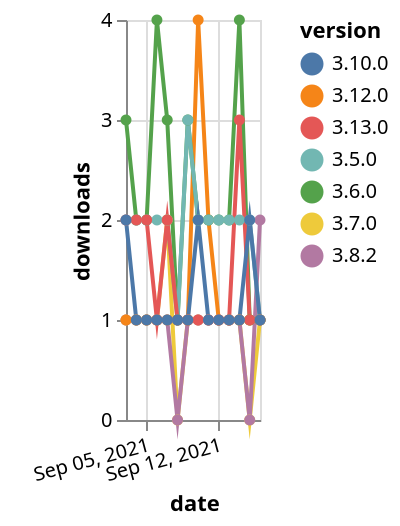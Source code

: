 {"$schema": "https://vega.github.io/schema/vega-lite/v5.json", "description": "A simple bar chart with embedded data.", "data": {"values": [{"date": "2021-09-03", "total": 321, "delta": 1, "version": "3.7.0"}, {"date": "2021-09-04", "total": 322, "delta": 1, "version": "3.7.0"}, {"date": "2021-09-05", "total": 323, "delta": 1, "version": "3.7.0"}, {"date": "2021-09-06", "total": 324, "delta": 1, "version": "3.7.0"}, {"date": "2021-09-07", "total": 326, "delta": 2, "version": "3.7.0"}, {"date": "2021-09-08", "total": 326, "delta": 0, "version": "3.7.0"}, {"date": "2021-09-09", "total": 327, "delta": 1, "version": "3.7.0"}, {"date": "2021-09-10", "total": 328, "delta": 1, "version": "3.7.0"}, {"date": "2021-09-11", "total": 329, "delta": 1, "version": "3.7.0"}, {"date": "2021-09-12", "total": 330, "delta": 1, "version": "3.7.0"}, {"date": "2021-09-13", "total": 331, "delta": 1, "version": "3.7.0"}, {"date": "2021-09-14", "total": 332, "delta": 1, "version": "3.7.0"}, {"date": "2021-09-15", "total": 332, "delta": 0, "version": "3.7.0"}, {"date": "2021-09-16", "total": 333, "delta": 1, "version": "3.7.0"}, {"date": "2021-09-03", "total": 218, "delta": 1, "version": "3.8.2"}, {"date": "2021-09-04", "total": 219, "delta": 1, "version": "3.8.2"}, {"date": "2021-09-05", "total": 220, "delta": 1, "version": "3.8.2"}, {"date": "2021-09-06", "total": 221, "delta": 1, "version": "3.8.2"}, {"date": "2021-09-07", "total": 222, "delta": 1, "version": "3.8.2"}, {"date": "2021-09-08", "total": 222, "delta": 0, "version": "3.8.2"}, {"date": "2021-09-09", "total": 223, "delta": 1, "version": "3.8.2"}, {"date": "2021-09-10", "total": 224, "delta": 1, "version": "3.8.2"}, {"date": "2021-09-11", "total": 225, "delta": 1, "version": "3.8.2"}, {"date": "2021-09-12", "total": 226, "delta": 1, "version": "3.8.2"}, {"date": "2021-09-13", "total": 227, "delta": 1, "version": "3.8.2"}, {"date": "2021-09-14", "total": 228, "delta": 1, "version": "3.8.2"}, {"date": "2021-09-15", "total": 228, "delta": 0, "version": "3.8.2"}, {"date": "2021-09-16", "total": 230, "delta": 2, "version": "3.8.2"}, {"date": "2021-09-03", "total": 201, "delta": 1, "version": "3.12.0"}, {"date": "2021-09-04", "total": 202, "delta": 1, "version": "3.12.0"}, {"date": "2021-09-05", "total": 203, "delta": 1, "version": "3.12.0"}, {"date": "2021-09-06", "total": 204, "delta": 1, "version": "3.12.0"}, {"date": "2021-09-07", "total": 205, "delta": 1, "version": "3.12.0"}, {"date": "2021-09-08", "total": 206, "delta": 1, "version": "3.12.0"}, {"date": "2021-09-09", "total": 207, "delta": 1, "version": "3.12.0"}, {"date": "2021-09-10", "total": 211, "delta": 4, "version": "3.12.0"}, {"date": "2021-09-11", "total": 213, "delta": 2, "version": "3.12.0"}, {"date": "2021-09-12", "total": 214, "delta": 1, "version": "3.12.0"}, {"date": "2021-09-13", "total": 215, "delta": 1, "version": "3.12.0"}, {"date": "2021-09-14", "total": 216, "delta": 1, "version": "3.12.0"}, {"date": "2021-09-15", "total": 217, "delta": 1, "version": "3.12.0"}, {"date": "2021-09-16", "total": 218, "delta": 1, "version": "3.12.0"}, {"date": "2021-09-03", "total": 2465, "delta": 3, "version": "3.6.0"}, {"date": "2021-09-04", "total": 2467, "delta": 2, "version": "3.6.0"}, {"date": "2021-09-05", "total": 2469, "delta": 2, "version": "3.6.0"}, {"date": "2021-09-06", "total": 2473, "delta": 4, "version": "3.6.0"}, {"date": "2021-09-07", "total": 2476, "delta": 3, "version": "3.6.0"}, {"date": "2021-09-08", "total": 2477, "delta": 1, "version": "3.6.0"}, {"date": "2021-09-09", "total": 2480, "delta": 3, "version": "3.6.0"}, {"date": "2021-09-10", "total": 2482, "delta": 2, "version": "3.6.0"}, {"date": "2021-09-11", "total": 2484, "delta": 2, "version": "3.6.0"}, {"date": "2021-09-12", "total": 2486, "delta": 2, "version": "3.6.0"}, {"date": "2021-09-13", "total": 2488, "delta": 2, "version": "3.6.0"}, {"date": "2021-09-14", "total": 2492, "delta": 4, "version": "3.6.0"}, {"date": "2021-09-15", "total": 2493, "delta": 1, "version": "3.6.0"}, {"date": "2021-09-16", "total": 2494, "delta": 1, "version": "3.6.0"}, {"date": "2021-09-03", "total": 2549, "delta": 2, "version": "3.5.0"}, {"date": "2021-09-04", "total": 2551, "delta": 2, "version": "3.5.0"}, {"date": "2021-09-05", "total": 2553, "delta": 2, "version": "3.5.0"}, {"date": "2021-09-06", "total": 2555, "delta": 2, "version": "3.5.0"}, {"date": "2021-09-07", "total": 2557, "delta": 2, "version": "3.5.0"}, {"date": "2021-09-08", "total": 2558, "delta": 1, "version": "3.5.0"}, {"date": "2021-09-09", "total": 2561, "delta": 3, "version": "3.5.0"}, {"date": "2021-09-10", "total": 2563, "delta": 2, "version": "3.5.0"}, {"date": "2021-09-11", "total": 2565, "delta": 2, "version": "3.5.0"}, {"date": "2021-09-12", "total": 2567, "delta": 2, "version": "3.5.0"}, {"date": "2021-09-13", "total": 2569, "delta": 2, "version": "3.5.0"}, {"date": "2021-09-14", "total": 2571, "delta": 2, "version": "3.5.0"}, {"date": "2021-09-15", "total": 2573, "delta": 2, "version": "3.5.0"}, {"date": "2021-09-16", "total": 2574, "delta": 1, "version": "3.5.0"}, {"date": "2021-09-03", "total": 128, "delta": 2, "version": "3.13.0"}, {"date": "2021-09-04", "total": 130, "delta": 2, "version": "3.13.0"}, {"date": "2021-09-05", "total": 132, "delta": 2, "version": "3.13.0"}, {"date": "2021-09-06", "total": 133, "delta": 1, "version": "3.13.0"}, {"date": "2021-09-07", "total": 135, "delta": 2, "version": "3.13.0"}, {"date": "2021-09-08", "total": 136, "delta": 1, "version": "3.13.0"}, {"date": "2021-09-09", "total": 137, "delta": 1, "version": "3.13.0"}, {"date": "2021-09-10", "total": 138, "delta": 1, "version": "3.13.0"}, {"date": "2021-09-11", "total": 139, "delta": 1, "version": "3.13.0"}, {"date": "2021-09-12", "total": 140, "delta": 1, "version": "3.13.0"}, {"date": "2021-09-13", "total": 141, "delta": 1, "version": "3.13.0"}, {"date": "2021-09-14", "total": 144, "delta": 3, "version": "3.13.0"}, {"date": "2021-09-15", "total": 145, "delta": 1, "version": "3.13.0"}, {"date": "2021-09-16", "total": 146, "delta": 1, "version": "3.13.0"}, {"date": "2021-09-03", "total": 355, "delta": 2, "version": "3.10.0"}, {"date": "2021-09-04", "total": 356, "delta": 1, "version": "3.10.0"}, {"date": "2021-09-05", "total": 357, "delta": 1, "version": "3.10.0"}, {"date": "2021-09-06", "total": 358, "delta": 1, "version": "3.10.0"}, {"date": "2021-09-07", "total": 359, "delta": 1, "version": "3.10.0"}, {"date": "2021-09-08", "total": 360, "delta": 1, "version": "3.10.0"}, {"date": "2021-09-09", "total": 361, "delta": 1, "version": "3.10.0"}, {"date": "2021-09-10", "total": 363, "delta": 2, "version": "3.10.0"}, {"date": "2021-09-11", "total": 364, "delta": 1, "version": "3.10.0"}, {"date": "2021-09-12", "total": 365, "delta": 1, "version": "3.10.0"}, {"date": "2021-09-13", "total": 366, "delta": 1, "version": "3.10.0"}, {"date": "2021-09-14", "total": 367, "delta": 1, "version": "3.10.0"}, {"date": "2021-09-15", "total": 369, "delta": 2, "version": "3.10.0"}, {"date": "2021-09-16", "total": 370, "delta": 1, "version": "3.10.0"}]}, "width": "container", "mark": {"type": "line", "point": {"filled": true}}, "encoding": {"x": {"field": "date", "type": "temporal", "timeUnit": "yearmonthdate", "title": "date", "axis": {"labelAngle": -15}}, "y": {"field": "delta", "type": "quantitative", "title": "downloads"}, "color": {"field": "version", "type": "nominal"}, "tooltip": {"field": "delta"}}}